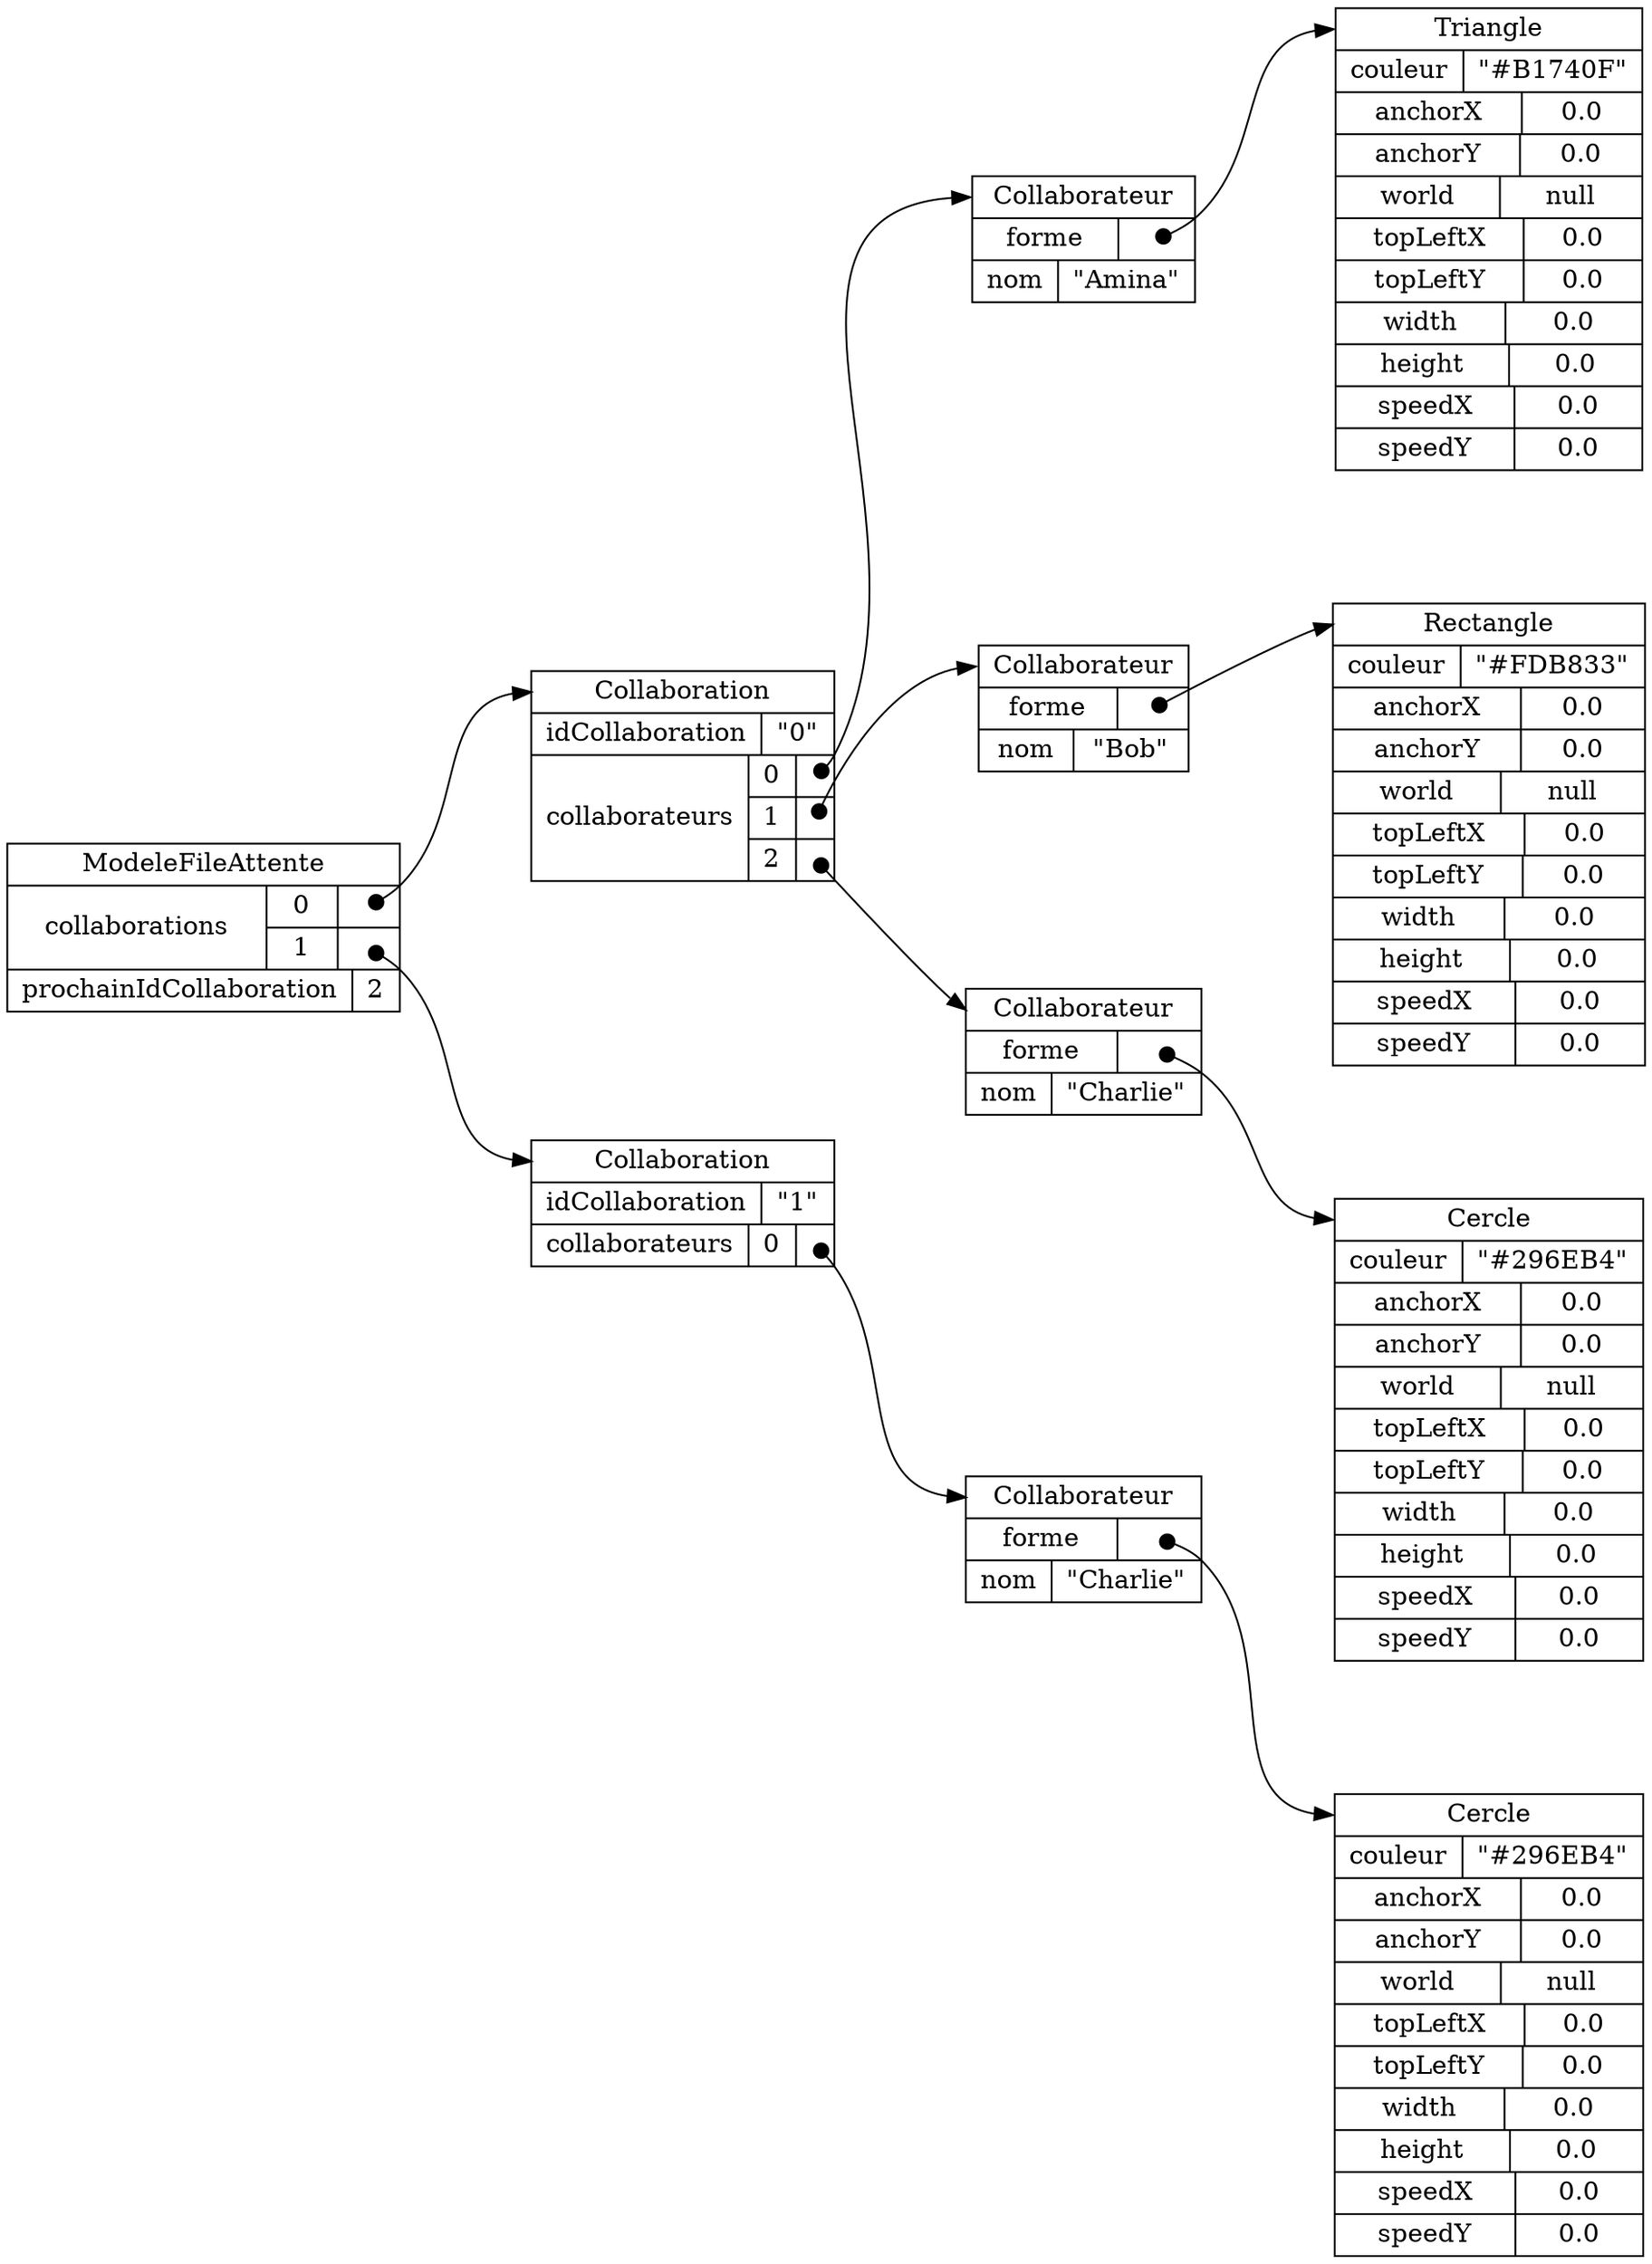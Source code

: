 digraph "ModeleFileAttente" {
graph ["rankdir"="LR","compound"="true","ranksep"="1.0","nodesep"="1.0"]
"/" ["label"="<_C>ModeleFileAttente|{collaborations|{{0|<collaborations__V_0_0>}|{1|<collaborations__V_1_1>}}}|{prochainIdCollaboration|2}","style"="filled","fillcolor"="white","shape"="record"]
"/collaborations/0" ["label"="<_C>Collaboration|{idCollaboration|\"0\"}|{collaborateurs|{{0|<collaborateurs__V_0_0>}|{1|<collaborateurs__V_1_1>}|{2|<collaborateurs__V_2_2>}}}","style"="filled","fillcolor"="white","shape"="record"]
"/collaborations/0/collaborateurs/0" ["label"="<_C>Collaborateur|{forme|<forme_forme>}|{nom|\"Amina\"}","style"="filled","fillcolor"="white","shape"="record"]
"/collaborations/0/collaborateurs/0/forme" ["label"="<_C>Triangle|{couleur|\"#B1740F\"}|{anchorX|0.0}|{anchorY|0.0}|{world|null}|{topLeftX|0.0}|{topLeftY|0.0}|{width|0.0}|{height|0.0}|{speedX|0.0}|{speedY|0.0}","style"="filled","fillcolor"="white","shape"="record"]
"/collaborations/0/collaborateurs/1" ["label"="<_C>Collaborateur|{forme|<forme_forme>}|{nom|\"Bob\"}","style"="filled","fillcolor"="white","shape"="record"]
"/collaborations/0/collaborateurs/1/forme" ["label"="<_C>Rectangle|{couleur|\"#FDB833\"}|{anchorX|0.0}|{anchorY|0.0}|{world|null}|{topLeftX|0.0}|{topLeftY|0.0}|{width|0.0}|{height|0.0}|{speedX|0.0}|{speedY|0.0}","style"="filled","fillcolor"="white","shape"="record"]
"/collaborations/0/collaborateurs/2" ["label"="<_C>Collaborateur|{forme|<forme_forme>}|{nom|\"Charlie\"}","style"="filled","fillcolor"="white","shape"="record"]
"/collaborations/0/collaborateurs/2/forme" ["label"="<_C>Cercle|{couleur|\"#296EB4\"}|{anchorX|0.0}|{anchorY|0.0}|{world|null}|{topLeftX|0.0}|{topLeftY|0.0}|{width|0.0}|{height|0.0}|{speedX|0.0}|{speedY|0.0}","style"="filled","fillcolor"="white","shape"="record"]
"/collaborations/1" ["label"="<_C>Collaboration|{idCollaboration|\"1\"}|{collaborateurs|{{0|<collaborateurs__V_0_0>}}}","style"="filled","fillcolor"="white","shape"="record"]
"/collaborations/1/collaborateurs/0" ["label"="<_C>Collaborateur|{forme|<forme_forme>}|{nom|\"Charlie\"}","style"="filled","fillcolor"="white","shape"="record"]
"/collaborations/1/collaborateurs/0/forme" ["label"="<_C>Cercle|{couleur|\"#296EB4\"}|{anchorX|0.0}|{anchorY|0.0}|{world|null}|{topLeftX|0.0}|{topLeftY|0.0}|{width|0.0}|{height|0.0}|{speedX|0.0}|{speedY|0.0}","style"="filled","fillcolor"="white","shape"="record"]
"/":"collaborations__V_1_1":c -> "/collaborations/1":"_C" ["tailclip"="false","arrowtail"="dot","dir"="both","label"=""]
"/":"collaborations__V_0_0":c -> "/collaborations/0":"_C" ["tailclip"="false","arrowtail"="dot","dir"="both","label"=""]
"/collaborations/0":"collaborateurs__V_2_2":c -> "/collaborations/0/collaborateurs/2":"_C" ["tailclip"="false","arrowtail"="dot","dir"="both","label"=""]
"/collaborations/0":"collaborateurs__V_1_1":c -> "/collaborations/0/collaborateurs/1":"_C" ["tailclip"="false","arrowtail"="dot","dir"="both","label"=""]
"/collaborations/0":"collaborateurs__V_0_0":c -> "/collaborations/0/collaborateurs/0":"_C" ["tailclip"="false","arrowtail"="dot","dir"="both","label"=""]
"/collaborations/0/collaborateurs/0":"forme_forme":c -> "/collaborations/0/collaborateurs/0/forme":"_C" ["tailclip"="false","arrowtail"="dot","dir"="both","label"=""]
"/collaborations/0/collaborateurs/1":"forme_forme":c -> "/collaborations/0/collaborateurs/1/forme":"_C" ["tailclip"="false","arrowtail"="dot","dir"="both","label"=""]
"/collaborations/0/collaborateurs/2":"forme_forme":c -> "/collaborations/0/collaborateurs/2/forme":"_C" ["tailclip"="false","arrowtail"="dot","dir"="both","label"=""]
"/collaborations/1":"collaborateurs__V_0_0":c -> "/collaborations/1/collaborateurs/0":"_C" ["tailclip"="false","arrowtail"="dot","dir"="both","label"=""]
"/collaborations/1/collaborateurs/0":"forme_forme":c -> "/collaborations/1/collaborateurs/0/forme":"_C" ["tailclip"="false","arrowtail"="dot","dir"="both","label"=""]
}